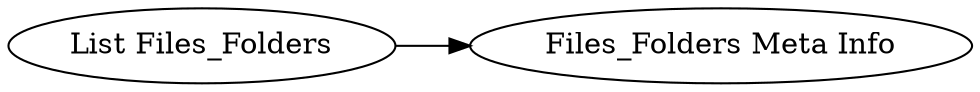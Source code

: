 digraph {
	55 -> 56
	56 [label="Files_Folders Meta Info"]
	55 [label="List Files_Folders"]
	rankdir=LR
}
